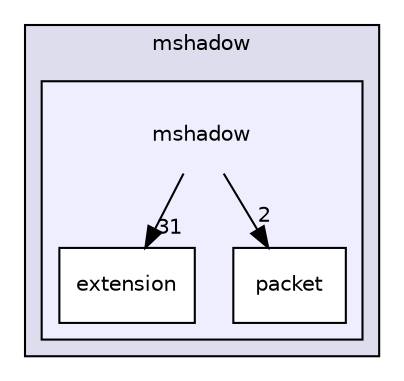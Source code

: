 digraph "/work/mxnet/3rdparty/mshadow/mshadow" {
  compound=true
  node [ fontsize="10", fontname="Helvetica"];
  edge [ labelfontsize="10", labelfontname="Helvetica"];
  subgraph clusterdir_3e48ced36faa4eaa1b41f6d960bf0edb {
    graph [ bgcolor="#ddddee", pencolor="black", label="mshadow" fontname="Helvetica", fontsize="10", URL="dir_3e48ced36faa4eaa1b41f6d960bf0edb.html"]
  subgraph clusterdir_00b035bb2ad81894e6ad291054ea5f82 {
    graph [ bgcolor="#eeeeff", pencolor="black", label="" URL="dir_00b035bb2ad81894e6ad291054ea5f82.html"];
    dir_00b035bb2ad81894e6ad291054ea5f82 [shape=plaintext label="mshadow"];
    dir_9bd2a322a448ef0abedd860cb1ca3721 [shape=box label="extension" color="black" fillcolor="white" style="filled" URL="dir_9bd2a322a448ef0abedd860cb1ca3721.html"];
    dir_6718d12550c337df6f0641de3cda90cc [shape=box label="packet" color="black" fillcolor="white" style="filled" URL="dir_6718d12550c337df6f0641de3cda90cc.html"];
  }
  }
  dir_00b035bb2ad81894e6ad291054ea5f82->dir_9bd2a322a448ef0abedd860cb1ca3721 [headlabel="31", labeldistance=1.5 headhref="dir_000008_000019.html"];
  dir_00b035bb2ad81894e6ad291054ea5f82->dir_6718d12550c337df6f0641de3cda90cc [headlabel="2", labeldistance=1.5 headhref="dir_000008_000020.html"];
}
